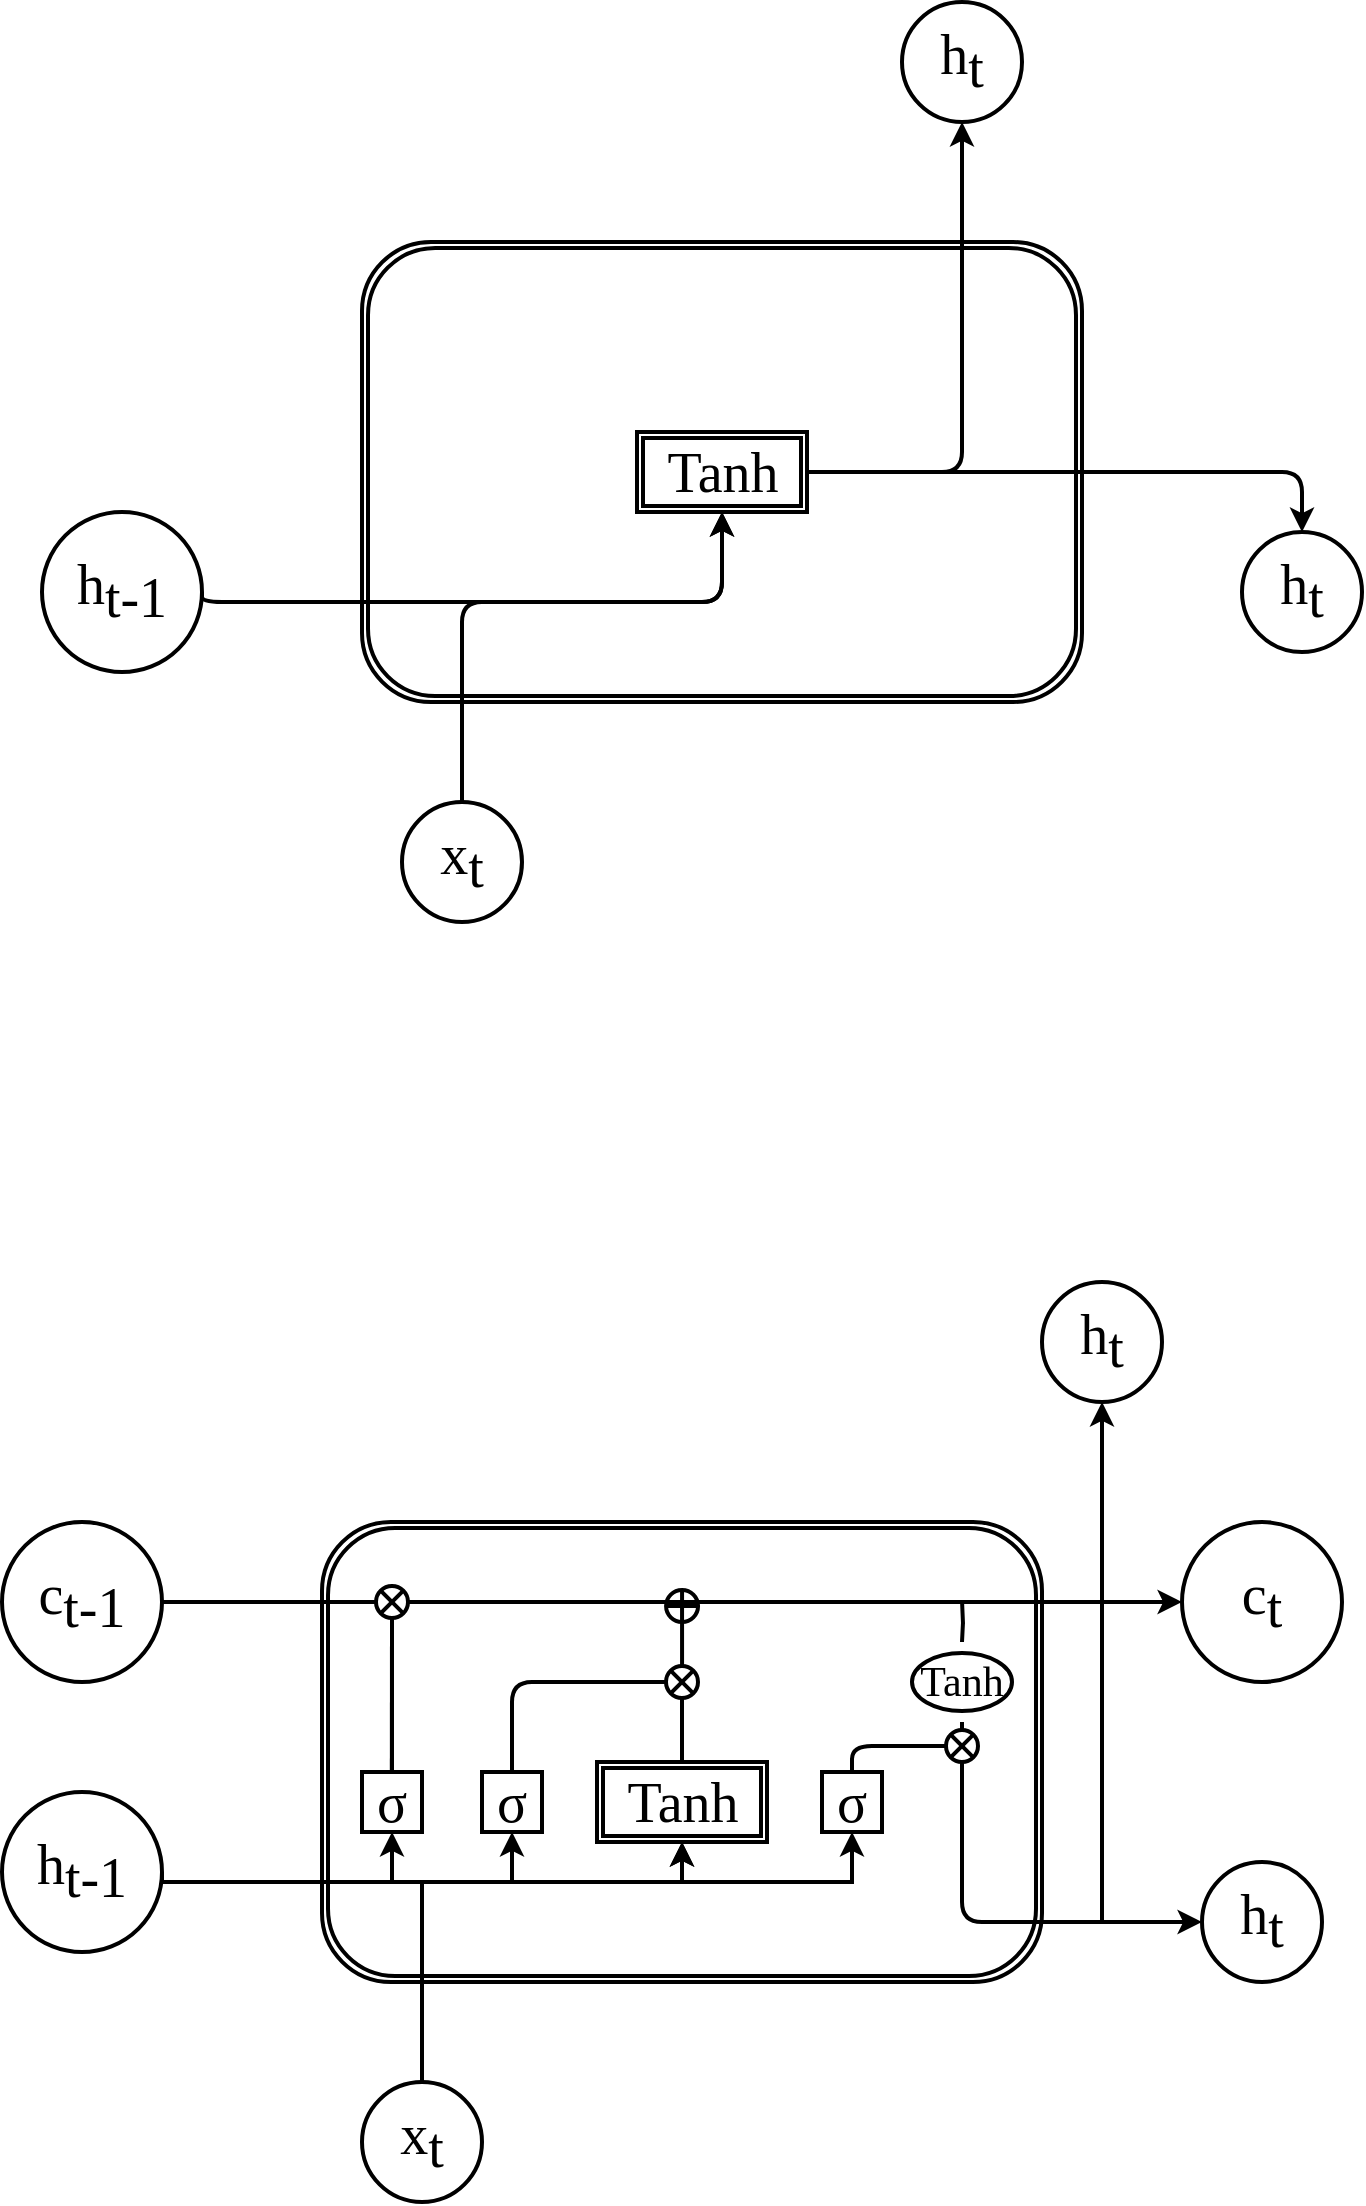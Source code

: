 <mxfile pages="1" scale="10" border="0">
    <diagram id="HtkFVWh4NAZ_7xuYh-5z" name="Page-1">
        <mxGraphModel dx="1050" dy="613" grid="1" gridSize="10" guides="1" tooltips="1" connect="1" arrows="1" fold="1" page="1" pageScale="1" pageWidth="850" pageHeight="1100" math="0" shadow="0">
            <root>
                <mxCell id="0"/>
                <mxCell id="1" parent="0"/>
                <mxCell id="2" value="" style="shape=ext;double=1;rounded=1;whiteSpace=wrap;html=1;fontFamily=Times New Roman;fontSize=28;strokeWidth=2;" parent="1" vertex="1">
                    <mxGeometry x="260" y="280" width="360" height="230" as="geometry"/>
                </mxCell>
                <mxCell id="11" style="edgeStyle=orthogonalEdgeStyle;html=1;exitX=1;exitY=0.5;exitDx=0;exitDy=0;entryX=0.5;entryY=0;entryDx=0;entryDy=0;fontFamily=Times New Roman;fontSize=28;strokeWidth=2;" parent="1" source="3" target="9" edge="1">
                    <mxGeometry relative="1" as="geometry"/>
                </mxCell>
                <mxCell id="12" style="edgeStyle=orthogonalEdgeStyle;html=1;exitX=1;exitY=0.5;exitDx=0;exitDy=0;entryX=0.5;entryY=1;entryDx=0;entryDy=0;fontFamily=Times New Roman;fontSize=28;strokeWidth=2;" parent="1" source="3" target="10" edge="1">
                    <mxGeometry relative="1" as="geometry"/>
                </mxCell>
                <mxCell id="3" value="Tanh" style="shape=ext;double=1;rounded=0;whiteSpace=wrap;html=1;fontFamily=Times New Roman;fontSize=28;strokeWidth=2;" parent="1" vertex="1">
                    <mxGeometry x="397.5" y="375" width="85" height="40" as="geometry"/>
                </mxCell>
                <mxCell id="7" style="edgeStyle=orthogonalEdgeStyle;html=1;exitX=0.5;exitY=0;exitDx=0;exitDy=0;entryX=0.5;entryY=1;entryDx=0;entryDy=0;fontFamily=Times New Roman;fontSize=28;strokeWidth=2;" parent="1" source="5" target="3" edge="1">
                    <mxGeometry relative="1" as="geometry">
                        <Array as="points">
                            <mxPoint x="310" y="460"/>
                            <mxPoint x="440" y="460"/>
                        </Array>
                    </mxGeometry>
                </mxCell>
                <mxCell id="5" value="x&lt;sub style=&quot;font-size: 28px;&quot;&gt;t&lt;/sub&gt;" style="ellipse;whiteSpace=wrap;html=1;aspect=fixed;fontFamily=Times New Roman;fontSize=28;strokeWidth=2;" parent="1" vertex="1">
                    <mxGeometry x="280" y="560" width="60" height="60" as="geometry"/>
                </mxCell>
                <mxCell id="8" style="edgeStyle=orthogonalEdgeStyle;html=1;exitX=1;exitY=0.5;exitDx=0;exitDy=0;entryX=0.5;entryY=1;entryDx=0;entryDy=0;fontFamily=Times New Roman;fontSize=28;strokeWidth=2;" parent="1" source="6" target="3" edge="1">
                    <mxGeometry relative="1" as="geometry">
                        <Array as="points">
                            <mxPoint x="180" y="460"/>
                            <mxPoint x="440" y="460"/>
                        </Array>
                    </mxGeometry>
                </mxCell>
                <mxCell id="6" value="h&lt;sub style=&quot;font-size: 28px;&quot;&gt;t-1&lt;/sub&gt;" style="ellipse;whiteSpace=wrap;html=1;aspect=fixed;fontFamily=Times New Roman;fontSize=28;strokeWidth=2;" parent="1" vertex="1">
                    <mxGeometry x="100" y="415" width="80" height="80" as="geometry"/>
                </mxCell>
                <mxCell id="9" value="h&lt;sub style=&quot;font-size: 28px;&quot;&gt;t&lt;/sub&gt;" style="ellipse;whiteSpace=wrap;html=1;aspect=fixed;fontFamily=Times New Roman;fontSize=28;strokeWidth=2;" parent="1" vertex="1">
                    <mxGeometry x="700" y="425" width="60" height="60" as="geometry"/>
                </mxCell>
                <mxCell id="10" value="h&lt;sub style=&quot;font-size: 28px;&quot;&gt;t&lt;/sub&gt;" style="ellipse;whiteSpace=wrap;html=1;aspect=fixed;fontFamily=Times New Roman;fontSize=28;strokeWidth=2;" parent="1" vertex="1">
                    <mxGeometry x="530" y="160" width="60" height="60" as="geometry"/>
                </mxCell>
                <mxCell id="13" value="" style="shape=ext;double=1;rounded=1;whiteSpace=wrap;html=1;fontFamily=Times New Roman;fontSize=28;strokeWidth=2;" parent="1" vertex="1">
                    <mxGeometry x="240" y="920" width="360" height="230" as="geometry"/>
                </mxCell>
                <mxCell id="38" style="edgeStyle=none;html=1;exitX=0.5;exitY=0;exitDx=0;exitDy=0;fontSize=28;endArrow=circlePlus;endFill=0;strokeWidth=2;fontFamily=Times New Roman;" parent="1" source="16" edge="1">
                    <mxGeometry relative="1" as="geometry">
                        <mxPoint x="420.038" y="952" as="targetPoint"/>
                        <mxPoint x="420" y="1032" as="sourcePoint"/>
                    </mxGeometry>
                </mxCell>
                <mxCell id="16" value="Tanh" style="shape=ext;double=1;rounded=0;whiteSpace=wrap;html=1;fontFamily=Times New Roman;fontSize=28;strokeWidth=2;" parent="1" vertex="1">
                    <mxGeometry x="377.5" y="1040" width="85" height="40" as="geometry"/>
                </mxCell>
                <mxCell id="17" style="edgeStyle=orthogonalEdgeStyle;html=1;exitX=0.5;exitY=0;exitDx=0;exitDy=0;entryX=0.5;entryY=1;entryDx=0;entryDy=0;fontFamily=Times New Roman;fontSize=28;rounded=0;strokeWidth=2;" parent="1" source="18" target="16" edge="1">
                    <mxGeometry relative="1" as="geometry">
                        <Array as="points">
                            <mxPoint x="290" y="1100"/>
                            <mxPoint x="420" y="1100"/>
                        </Array>
                    </mxGeometry>
                </mxCell>
                <mxCell id="25" style="edgeStyle=orthogonalEdgeStyle;html=1;exitX=0.5;exitY=0;exitDx=0;exitDy=0;entryX=0.5;entryY=1;entryDx=0;entryDy=0;fontFamily=Times New Roman;fontSize=28;fontColor=#000000;rounded=0;strokeWidth=2;" parent="1" source="18" target="23" edge="1">
                    <mxGeometry relative="1" as="geometry">
                        <Array as="points">
                            <mxPoint x="290" y="1100"/>
                            <mxPoint x="275" y="1100"/>
                        </Array>
                    </mxGeometry>
                </mxCell>
                <mxCell id="26" style="edgeStyle=orthogonalEdgeStyle;html=1;exitX=0.5;exitY=0;exitDx=0;exitDy=0;entryX=0.5;entryY=1;entryDx=0;entryDy=0;fontFamily=Times New Roman;fontSize=28;fontColor=#000000;rounded=0;strokeWidth=2;" parent="1" source="18" target="24" edge="1">
                    <mxGeometry relative="1" as="geometry">
                        <Array as="points">
                            <mxPoint x="290" y="1100"/>
                            <mxPoint x="335" y="1100"/>
                        </Array>
                    </mxGeometry>
                </mxCell>
                <mxCell id="29" style="edgeStyle=orthogonalEdgeStyle;html=1;exitX=0.5;exitY=0;exitDx=0;exitDy=0;entryX=0.5;entryY=1;entryDx=0;entryDy=0;fontFamily=Times New Roman;fontSize=28;fontColor=#000000;rounded=0;strokeWidth=2;" parent="1" source="18" target="27" edge="1">
                    <mxGeometry relative="1" as="geometry">
                        <Array as="points">
                            <mxPoint x="290" y="1100"/>
                            <mxPoint x="505" y="1100"/>
                        </Array>
                    </mxGeometry>
                </mxCell>
                <mxCell id="18" value="x&lt;sub style=&quot;font-size: 28px;&quot;&gt;t&lt;/sub&gt;" style="ellipse;whiteSpace=wrap;html=1;aspect=fixed;fontFamily=Times New Roman;fontSize=28;strokeWidth=2;" parent="1" vertex="1">
                    <mxGeometry x="260" y="1200" width="60" height="60" as="geometry"/>
                </mxCell>
                <mxCell id="19" style="edgeStyle=orthogonalEdgeStyle;html=1;exitX=1;exitY=0.5;exitDx=0;exitDy=0;entryX=0.5;entryY=1;entryDx=0;entryDy=0;fontFamily=Times New Roman;fontSize=28;rounded=0;strokeWidth=2;" parent="1" source="20" target="16" edge="1">
                    <mxGeometry relative="1" as="geometry">
                        <Array as="points">
                            <mxPoint x="160" y="1100"/>
                            <mxPoint x="420" y="1100"/>
                        </Array>
                    </mxGeometry>
                </mxCell>
                <mxCell id="20" value="h&lt;sub style=&quot;font-size: 28px;&quot;&gt;t-1&lt;/sub&gt;" style="ellipse;whiteSpace=wrap;html=1;aspect=fixed;fontFamily=Times New Roman;fontSize=28;strokeWidth=2;" parent="1" vertex="1">
                    <mxGeometry x="80" y="1055" width="80" height="80" as="geometry"/>
                </mxCell>
                <mxCell id="21" value="h&lt;sub style=&quot;font-size: 28px;&quot;&gt;t&lt;/sub&gt;" style="ellipse;whiteSpace=wrap;html=1;aspect=fixed;fontFamily=Times New Roman;fontSize=28;strokeWidth=2;" parent="1" vertex="1">
                    <mxGeometry x="680" y="1090" width="60" height="60" as="geometry"/>
                </mxCell>
                <mxCell id="22" value="h&lt;sub style=&quot;font-size: 28px;&quot;&gt;t&lt;/sub&gt;" style="ellipse;whiteSpace=wrap;html=1;aspect=fixed;fontFamily=Times New Roman;fontSize=28;strokeWidth=2;" parent="1" vertex="1">
                    <mxGeometry x="600" y="800" width="60" height="60" as="geometry"/>
                </mxCell>
                <mxCell id="36" style="edgeStyle=none;html=1;exitX=0.5;exitY=0;exitDx=0;exitDy=0;fontSize=28;endArrow=none;endFill=0;strokeWidth=2;fontFamily=Times New Roman;" parent="1" edge="1">
                    <mxGeometry relative="1" as="geometry">
                        <mxPoint x="275" y="962" as="targetPoint"/>
                        <mxPoint x="275" y="1047" as="sourcePoint"/>
                        <Array as="points">
                            <mxPoint x="275" y="962"/>
                        </Array>
                    </mxGeometry>
                </mxCell>
                <mxCell id="23" value="&lt;div style=&quot;text-align: left; font-size: 28px;&quot;&gt;σ&lt;/div&gt;" style="rounded=0;whiteSpace=wrap;html=1;fontFamily=Times New Roman;fontSize=28;strokeWidth=2;" parent="1" vertex="1">
                    <mxGeometry x="260" y="1045" width="30" height="30" as="geometry"/>
                </mxCell>
                <mxCell id="24" value="&lt;div style=&quot;text-align: left; font-size: 28px;&quot;&gt;σ&lt;/div&gt;" style="rounded=0;whiteSpace=wrap;html=1;fontFamily=Times New Roman;fontSize=28;strokeWidth=2;" parent="1" vertex="1">
                    <mxGeometry x="320" y="1045" width="30" height="30" as="geometry"/>
                </mxCell>
                <mxCell id="27" value="&lt;div style=&quot;text-align: left; font-size: 28px;&quot;&gt;σ&lt;/div&gt;" style="rounded=0;whiteSpace=wrap;html=1;fontFamily=Times New Roman;fontSize=28;strokeWidth=2;" parent="1" vertex="1">
                    <mxGeometry x="490" y="1045" width="30" height="30" as="geometry"/>
                </mxCell>
                <mxCell id="32" style="edgeStyle=orthogonalEdgeStyle;html=1;exitX=1;exitY=0.5;exitDx=0;exitDy=0;fontFamily=Times New Roman;fontSize=28;fontColor=#000000;strokeWidth=2;" parent="1" source="30" target="31" edge="1">
                    <mxGeometry relative="1" as="geometry"/>
                </mxCell>
                <mxCell id="30" value="c&lt;sub style=&quot;font-size: 28px;&quot;&gt;t-1&lt;/sub&gt;" style="ellipse;whiteSpace=wrap;html=1;aspect=fixed;fontFamily=Times New Roman;fontSize=28;strokeWidth=2;" parent="1" vertex="1">
                    <mxGeometry x="80" y="920" width="80" height="80" as="geometry"/>
                </mxCell>
                <mxCell id="31" value="c&lt;sub style=&quot;font-size: 28px;&quot;&gt;t&lt;/sub&gt;" style="ellipse;whiteSpace=wrap;html=1;aspect=fixed;fontFamily=Times New Roman;fontSize=28;strokeWidth=2;" parent="1" vertex="1">
                    <mxGeometry x="670" y="920" width="80" height="80" as="geometry"/>
                </mxCell>
                <mxCell id="42" style="edgeStyle=orthogonalEdgeStyle;html=1;exitX=0.5;exitY=0;exitDx=0;exitDy=0;fontSize=28;endArrow=none;endFill=0;strokeWidth=2;fontFamily=Times New Roman;" parent="1" edge="1">
                    <mxGeometry relative="1" as="geometry">
                        <mxPoint x="560.038" y="960" as="targetPoint"/>
                        <mxPoint x="560" y="980" as="sourcePoint"/>
                    </mxGeometry>
                </mxCell>
                <mxCell id="43" style="edgeStyle=orthogonalEdgeStyle;html=1;exitX=0.5;exitY=1;exitDx=0;exitDy=0;entryX=0;entryY=0.5;entryDx=0;entryDy=0;fontSize=28;endArrow=classic;endFill=1;strokeWidth=2;fontFamily=Times New Roman;" parent="1" target="21" edge="1">
                    <mxGeometry relative="1" as="geometry">
                        <Array as="points">
                            <mxPoint x="560" y="1120"/>
                        </Array>
                        <mxPoint x="560" y="1020" as="sourcePoint"/>
                    </mxGeometry>
                </mxCell>
                <mxCell id="45" value="" style="endArrow=classic;html=1;fontSize=28;entryX=0.5;entryY=1;entryDx=0;entryDy=0;strokeWidth=2;fontFamily=Times New Roman;" parent="1" target="22" edge="1">
                    <mxGeometry width="50" height="50" relative="1" as="geometry">
                        <mxPoint x="630" y="1120" as="sourcePoint"/>
                        <mxPoint x="670" y="1070" as="targetPoint"/>
                    </mxGeometry>
                </mxCell>
                <mxCell id="46" style="edgeStyle=none;html=1;exitX=0.5;exitY=0;exitDx=0;exitDy=0;fontSize=28;endArrow=none;endFill=0;startArrow=none;strokeWidth=2;fontFamily=Times New Roman;" parent="1" source="48" edge="1">
                    <mxGeometry relative="1" as="geometry">
                        <mxPoint x="274.92" y="960" as="targetPoint"/>
                        <mxPoint x="274.92" y="1045" as="sourcePoint"/>
                        <Array as="points">
                            <mxPoint x="274.92" y="960"/>
                        </Array>
                    </mxGeometry>
                </mxCell>
                <mxCell id="48" value="" style="shape=sumEllipse;perimeter=ellipsePerimeter;whiteSpace=wrap;html=1;backgroundOutline=1;labelBackgroundColor=#2A2A2A;fontSize=28;strokeWidth=2;fontFamily=Times New Roman;" parent="1" vertex="1">
                    <mxGeometry x="267" y="952" width="16" height="16" as="geometry"/>
                </mxCell>
                <mxCell id="49" value="" style="edgeStyle=none;html=1;exitX=0.5;exitY=0;exitDx=0;exitDy=0;fontSize=28;endArrow=none;endFill=0;strokeWidth=2;fontFamily=Times New Roman;" parent="1" target="48" edge="1">
                    <mxGeometry relative="1" as="geometry">
                        <mxPoint x="274.92" y="960" as="targetPoint"/>
                        <mxPoint x="274.92" y="1045" as="sourcePoint"/>
                        <Array as="points"/>
                    </mxGeometry>
                </mxCell>
                <mxCell id="50" value="" style="shape=sumEllipse;perimeter=ellipsePerimeter;whiteSpace=wrap;html=1;backgroundOutline=1;labelBackgroundColor=#2A2A2A;fontSize=28;strokeWidth=2;fontFamily=Times New Roman;" parent="1" vertex="1">
                    <mxGeometry x="412" y="992" width="16" height="16" as="geometry"/>
                </mxCell>
                <mxCell id="51" value="" style="edgeStyle=orthogonalEdgeStyle;html=1;exitX=0.5;exitY=0;exitDx=0;exitDy=0;fontSize=28;endArrow=none;endFill=0;entryX=0;entryY=0.5;entryDx=0;entryDy=0;strokeWidth=2;fontFamily=Times New Roman;" parent="1" source="24" target="50" edge="1">
                    <mxGeometry relative="1" as="geometry">
                        <mxPoint x="420" y="1000" as="targetPoint"/>
                        <mxPoint x="335.0" y="1045" as="sourcePoint"/>
                        <Array as="points"/>
                    </mxGeometry>
                </mxCell>
                <mxCell id="52" value="" style="shape=sumEllipse;perimeter=ellipsePerimeter;whiteSpace=wrap;html=1;backgroundOutline=1;labelBackgroundColor=#2A2A2A;fontSize=28;strokeWidth=2;fontFamily=Times New Roman;" parent="1" vertex="1">
                    <mxGeometry x="552" y="1024" width="16" height="16" as="geometry"/>
                </mxCell>
                <mxCell id="53" value="" style="edgeStyle=orthogonalEdgeStyle;html=1;exitX=0.5;exitY=0;exitDx=0;exitDy=0;fontSize=28;endArrow=none;endFill=0;entryX=0;entryY=0.5;entryDx=0;entryDy=0;strokeWidth=2;fontFamily=Times New Roman;" parent="1" source="27" target="52" edge="1">
                    <mxGeometry relative="1" as="geometry">
                        <mxPoint x="568" y="1030" as="targetPoint"/>
                        <mxPoint x="505" y="1045" as="sourcePoint"/>
                        <Array as="points"/>
                    </mxGeometry>
                </mxCell>
                <mxCell id="56" value="Tanh" style="ellipse;whiteSpace=wrap;html=1;strokeWidth=2;fontSize=21;fontFamily=Times New Roman;" parent="1" vertex="1">
                    <mxGeometry x="535" y="985.5" width="50" height="29" as="geometry"/>
                </mxCell>
            </root>
        </mxGraphModel>
    </diagram>
</mxfile>